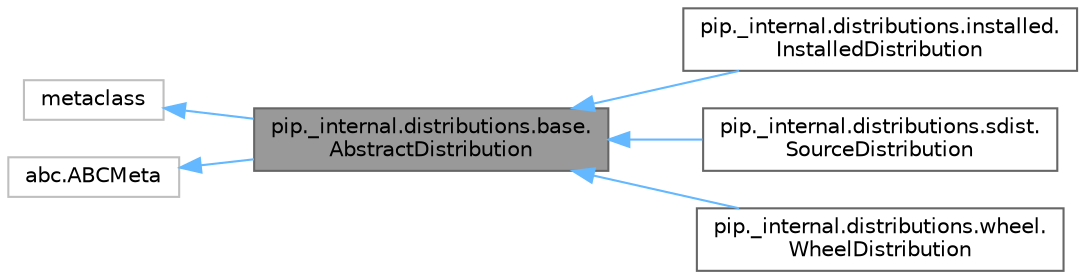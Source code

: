 digraph "pip._internal.distributions.base.AbstractDistribution"
{
 // LATEX_PDF_SIZE
  bgcolor="transparent";
  edge [fontname=Helvetica,fontsize=10,labelfontname=Helvetica,labelfontsize=10];
  node [fontname=Helvetica,fontsize=10,shape=box,height=0.2,width=0.4];
  rankdir="LR";
  Node1 [id="Node000001",label="pip._internal.distributions.base.\lAbstractDistribution",height=0.2,width=0.4,color="gray40", fillcolor="grey60", style="filled", fontcolor="black",tooltip=" "];
  Node2 -> Node1 [id="edge1_Node000001_Node000002",dir="back",color="steelblue1",style="solid",tooltip=" "];
  Node2 [id="Node000002",label="metaclass",height=0.2,width=0.4,color="grey75", fillcolor="white", style="filled",URL="$d1/d9a/classmetaclass.html",tooltip=" "];
  Node3 -> Node1 [id="edge2_Node000001_Node000003",dir="back",color="steelblue1",style="solid",tooltip=" "];
  Node3 [id="Node000003",label="abc.ABCMeta",height=0.2,width=0.4,color="grey75", fillcolor="white", style="filled",tooltip=" "];
  Node1 -> Node4 [id="edge3_Node000001_Node000004",dir="back",color="steelblue1",style="solid",tooltip=" "];
  Node4 [id="Node000004",label="pip._internal.distributions.installed.\lInstalledDistribution",height=0.2,width=0.4,color="gray40", fillcolor="white", style="filled",URL="$d9/d60/classpip_1_1__internal_1_1distributions_1_1installed_1_1InstalledDistribution.html",tooltip=" "];
  Node1 -> Node5 [id="edge4_Node000001_Node000005",dir="back",color="steelblue1",style="solid",tooltip=" "];
  Node5 [id="Node000005",label="pip._internal.distributions.sdist.\lSourceDistribution",height=0.2,width=0.4,color="gray40", fillcolor="white", style="filled",URL="$d5/dbb/classpip_1_1__internal_1_1distributions_1_1sdist_1_1SourceDistribution.html",tooltip=" "];
  Node1 -> Node6 [id="edge5_Node000001_Node000006",dir="back",color="steelblue1",style="solid",tooltip=" "];
  Node6 [id="Node000006",label="pip._internal.distributions.wheel.\lWheelDistribution",height=0.2,width=0.4,color="gray40", fillcolor="white", style="filled",URL="$d0/d08/classpip_1_1__internal_1_1distributions_1_1wheel_1_1WheelDistribution.html",tooltip=" "];
}
